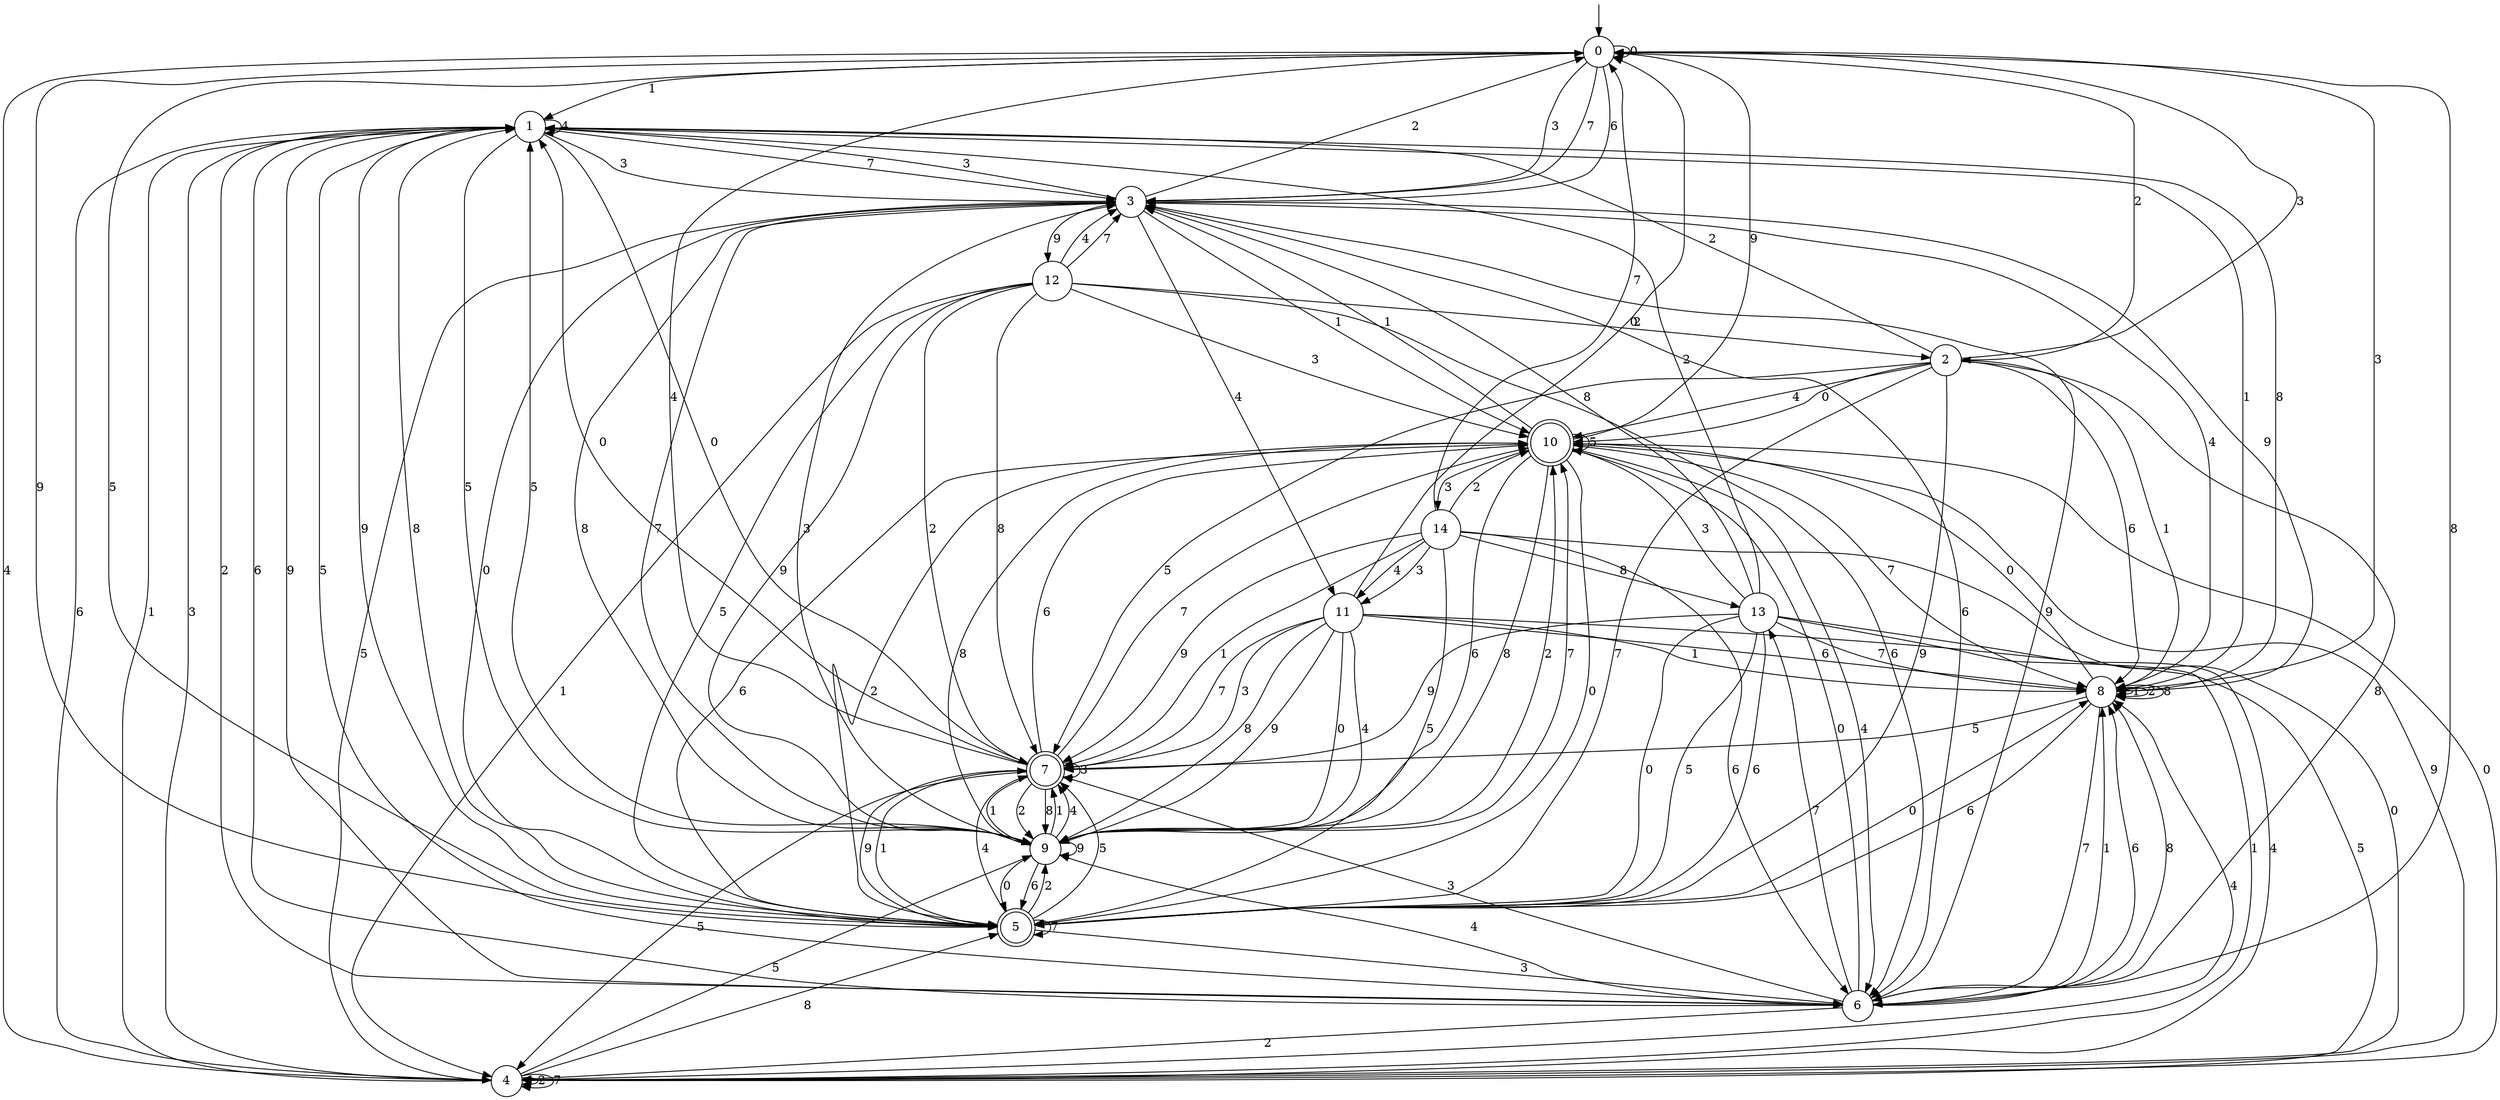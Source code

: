 digraph g {

	s0 [shape="circle" label="0"];
	s1 [shape="circle" label="1"];
	s2 [shape="circle" label="2"];
	s3 [shape="circle" label="3"];
	s4 [shape="circle" label="4"];
	s5 [shape="doublecircle" label="5"];
	s6 [shape="circle" label="6"];
	s7 [shape="doublecircle" label="7"];
	s8 [shape="circle" label="8"];
	s9 [shape="circle" label="9"];
	s10 [shape="doublecircle" label="10"];
	s11 [shape="circle" label="11"];
	s12 [shape="circle" label="12"];
	s13 [shape="circle" label="13"];
	s14 [shape="circle" label="14"];
	s0 -> s0 [label="0"];
	s0 -> s1 [label="1"];
	s0 -> s2 [label="2"];
	s0 -> s3 [label="3"];
	s0 -> s4 [label="4"];
	s0 -> s5 [label="5"];
	s0 -> s3 [label="6"];
	s0 -> s3 [label="7"];
	s0 -> s6 [label="8"];
	s0 -> s5 [label="9"];
	s1 -> s7 [label="0"];
	s1 -> s8 [label="1"];
	s1 -> s6 [label="2"];
	s1 -> s3 [label="3"];
	s1 -> s1 [label="4"];
	s1 -> s9 [label="5"];
	s1 -> s6 [label="6"];
	s1 -> s3 [label="7"];
	s1 -> s8 [label="8"];
	s1 -> s6 [label="9"];
	s2 -> s10 [label="0"];
	s2 -> s8 [label="1"];
	s2 -> s1 [label="2"];
	s2 -> s0 [label="3"];
	s2 -> s10 [label="4"];
	s2 -> s7 [label="5"];
	s2 -> s8 [label="6"];
	s2 -> s5 [label="7"];
	s2 -> s6 [label="8"];
	s2 -> s5 [label="9"];
	s3 -> s5 [label="0"];
	s3 -> s10 [label="1"];
	s3 -> s0 [label="2"];
	s3 -> s1 [label="3"];
	s3 -> s11 [label="4"];
	s3 -> s4 [label="5"];
	s3 -> s6 [label="6"];
	s3 -> s9 [label="7"];
	s3 -> s9 [label="8"];
	s3 -> s12 [label="9"];
	s4 -> s10 [label="0"];
	s4 -> s1 [label="1"];
	s4 -> s4 [label="2"];
	s4 -> s1 [label="3"];
	s4 -> s8 [label="4"];
	s4 -> s9 [label="5"];
	s4 -> s1 [label="6"];
	s4 -> s4 [label="7"];
	s4 -> s5 [label="8"];
	s4 -> s10 [label="9"];
	s5 -> s8 [label="0"];
	s5 -> s7 [label="1"];
	s5 -> s9 [label="2"];
	s5 -> s6 [label="3"];
	s5 -> s7 [label="4"];
	s5 -> s7 [label="5"];
	s5 -> s10 [label="6"];
	s5 -> s5 [label="7"];
	s5 -> s1 [label="8"];
	s5 -> s1 [label="9"];
	s6 -> s10 [label="0"];
	s6 -> s8 [label="1"];
	s6 -> s4 [label="2"];
	s6 -> s7 [label="3"];
	s6 -> s9 [label="4"];
	s6 -> s1 [label="5"];
	s6 -> s8 [label="6"];
	s6 -> s13 [label="7"];
	s6 -> s8 [label="8"];
	s6 -> s3 [label="9"];
	s7 -> s1 [label="0"];
	s7 -> s9 [label="1"];
	s7 -> s9 [label="2"];
	s7 -> s7 [label="3"];
	s7 -> s0 [label="4"];
	s7 -> s4 [label="5"];
	s7 -> s10 [label="6"];
	s7 -> s10 [label="7"];
	s7 -> s9 [label="8"];
	s7 -> s5 [label="9"];
	s8 -> s10 [label="0"];
	s8 -> s8 [label="1"];
	s8 -> s8 [label="2"];
	s8 -> s0 [label="3"];
	s8 -> s3 [label="4"];
	s8 -> s7 [label="5"];
	s8 -> s5 [label="6"];
	s8 -> s6 [label="7"];
	s8 -> s8 [label="8"];
	s8 -> s3 [label="9"];
	s9 -> s5 [label="0"];
	s9 -> s7 [label="1"];
	s9 -> s10 [label="2"];
	s9 -> s3 [label="3"];
	s9 -> s7 [label="4"];
	s9 -> s1 [label="5"];
	s9 -> s5 [label="6"];
	s9 -> s10 [label="7"];
	s9 -> s10 [label="8"];
	s9 -> s9 [label="9"];
	s10 -> s5 [label="0"];
	s10 -> s3 [label="1"];
	s10 -> s5 [label="2"];
	s10 -> s14 [label="3"];
	s10 -> s6 [label="4"];
	s10 -> s10 [label="5"];
	s10 -> s9 [label="6"];
	s10 -> s8 [label="7"];
	s10 -> s9 [label="8"];
	s10 -> s0 [label="9"];
	s11 -> s9 [label="0"];
	s11 -> s8 [label="1"];
	s11 -> s0 [label="2"];
	s11 -> s7 [label="3"];
	s11 -> s9 [label="4"];
	s11 -> s4 [label="5"];
	s11 -> s8 [label="6"];
	s11 -> s7 [label="7"];
	s11 -> s9 [label="8"];
	s11 -> s9 [label="9"];
	s12 -> s2 [label="0"];
	s12 -> s4 [label="1"];
	s12 -> s7 [label="2"];
	s12 -> s10 [label="3"];
	s12 -> s3 [label="4"];
	s12 -> s5 [label="5"];
	s12 -> s6 [label="6"];
	s12 -> s3 [label="7"];
	s12 -> s7 [label="8"];
	s12 -> s9 [label="9"];
	s13 -> s5 [label="0"];
	s13 -> s4 [label="1"];
	s13 -> s1 [label="2"];
	s13 -> s10 [label="3"];
	s13 -> s4 [label="4"];
	s13 -> s5 [label="5"];
	s13 -> s5 [label="6"];
	s13 -> s8 [label="7"];
	s13 -> s3 [label="8"];
	s13 -> s7 [label="9"];
	s14 -> s4 [label="0"];
	s14 -> s7 [label="1"];
	s14 -> s10 [label="2"];
	s14 -> s11 [label="3"];
	s14 -> s11 [label="4"];
	s14 -> s5 [label="5"];
	s14 -> s6 [label="6"];
	s14 -> s0 [label="7"];
	s14 -> s13 [label="8"];
	s14 -> s7 [label="9"];

__start0 [label="" shape="none" width="0" height="0"];
__start0 -> s0;

}
